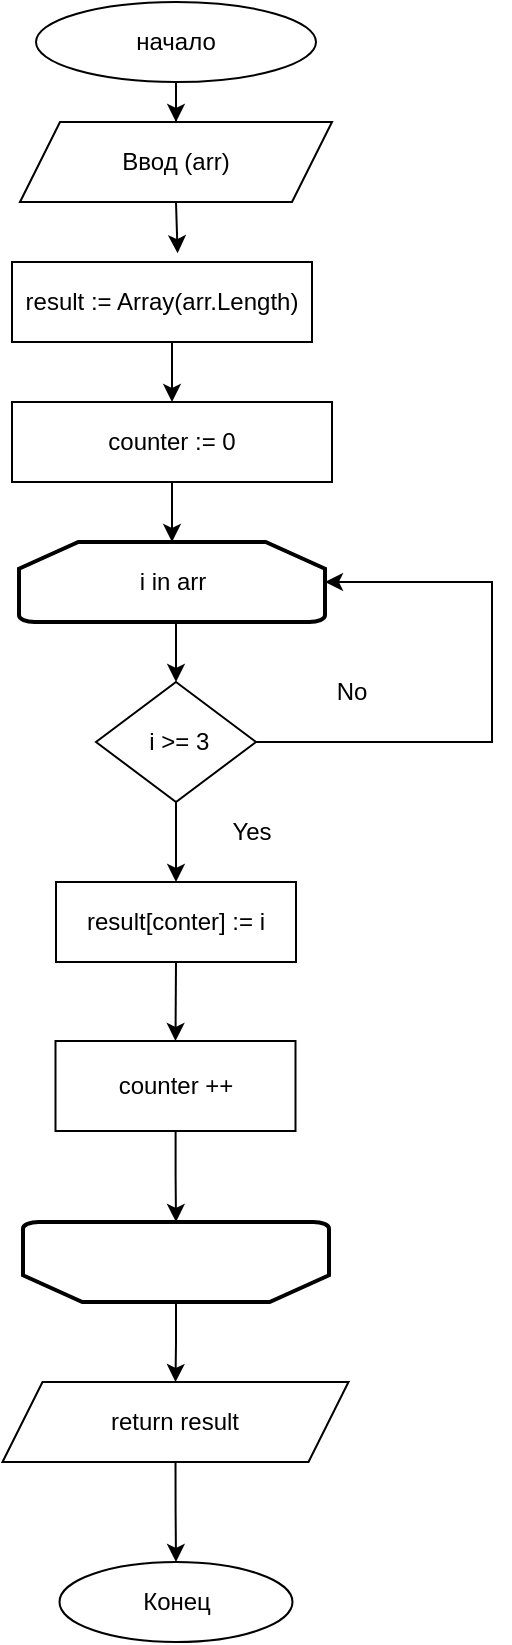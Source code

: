 <mxfile version="20.2.3" type="device"><diagram id="sw0xcWU6u6XZ0uejq2U3" name="Страница 1"><mxGraphModel dx="1036" dy="649" grid="1" gridSize="10" guides="1" tooltips="1" connect="1" arrows="1" fold="1" page="1" pageScale="1" pageWidth="827" pageHeight="1169" math="0" shadow="0"><root><mxCell id="0"/><mxCell id="1" parent="0"/><mxCell id="JsZaLrrzTh_sifItF1cj-15" value="" style="edgeStyle=orthogonalEdgeStyle;rounded=0;orthogonalLoop=1;jettySize=auto;html=1;" edge="1" parent="1" source="JsZaLrrzTh_sifItF1cj-1" target="JsZaLrrzTh_sifItF1cj-3"><mxGeometry relative="1" as="geometry"/></mxCell><mxCell id="JsZaLrrzTh_sifItF1cj-1" value="начало" style="ellipse;whiteSpace=wrap;html=1;" vertex="1" parent="1"><mxGeometry x="362" y="20" width="140" height="40" as="geometry"/></mxCell><mxCell id="JsZaLrrzTh_sifItF1cj-21" style="edgeStyle=orthogonalEdgeStyle;rounded=0;orthogonalLoop=1;jettySize=auto;html=1;exitX=0.5;exitY=1;exitDx=0;exitDy=0;entryX=0.5;entryY=0;entryDx=0;entryDy=0;" edge="1" parent="1" source="JsZaLrrzTh_sifItF1cj-2" target="JsZaLrrzTh_sifItF1cj-4"><mxGeometry relative="1" as="geometry"/></mxCell><mxCell id="JsZaLrrzTh_sifItF1cj-2" value="result := Array(arr.Length)" style="whiteSpace=wrap;html=1;" vertex="1" parent="1"><mxGeometry x="350" y="150" width="150" height="40" as="geometry"/></mxCell><mxCell id="JsZaLrrzTh_sifItF1cj-20" style="edgeStyle=orthogonalEdgeStyle;rounded=0;orthogonalLoop=1;jettySize=auto;html=1;exitX=0.5;exitY=1;exitDx=0;exitDy=0;entryX=0.552;entryY=-0.11;entryDx=0;entryDy=0;entryPerimeter=0;" edge="1" parent="1" source="JsZaLrrzTh_sifItF1cj-3" target="JsZaLrrzTh_sifItF1cj-2"><mxGeometry relative="1" as="geometry"/></mxCell><mxCell id="JsZaLrrzTh_sifItF1cj-3" value="Ввод (arr)" style="shape=parallelogram;perimeter=parallelogramPerimeter;whiteSpace=wrap;html=1;fixedSize=1;" vertex="1" parent="1"><mxGeometry x="354" y="80" width="156" height="40" as="geometry"/></mxCell><mxCell id="JsZaLrrzTh_sifItF1cj-22" style="edgeStyle=orthogonalEdgeStyle;rounded=0;orthogonalLoop=1;jettySize=auto;html=1;exitX=0.5;exitY=1;exitDx=0;exitDy=0;entryX=0.5;entryY=0;entryDx=0;entryDy=0;entryPerimeter=0;" edge="1" parent="1" source="JsZaLrrzTh_sifItF1cj-4" target="JsZaLrrzTh_sifItF1cj-6"><mxGeometry relative="1" as="geometry"/></mxCell><mxCell id="JsZaLrrzTh_sifItF1cj-4" value="counter := 0" style="whiteSpace=wrap;html=1;" vertex="1" parent="1"><mxGeometry x="350" y="220" width="160" height="40" as="geometry"/></mxCell><mxCell id="JsZaLrrzTh_sifItF1cj-23" style="edgeStyle=orthogonalEdgeStyle;rounded=0;orthogonalLoop=1;jettySize=auto;html=1;exitX=0.5;exitY=1;exitDx=0;exitDy=0;exitPerimeter=0;entryX=0.5;entryY=0;entryDx=0;entryDy=0;" edge="1" parent="1" source="JsZaLrrzTh_sifItF1cj-6" target="JsZaLrrzTh_sifItF1cj-7"><mxGeometry relative="1" as="geometry"/></mxCell><mxCell id="JsZaLrrzTh_sifItF1cj-6" value="i in arr" style="strokeWidth=2;html=1;shape=mxgraph.flowchart.loop_limit;whiteSpace=wrap;" vertex="1" parent="1"><mxGeometry x="353.5" y="290" width="153" height="40" as="geometry"/></mxCell><mxCell id="JsZaLrrzTh_sifItF1cj-24" style="edgeStyle=orthogonalEdgeStyle;rounded=0;orthogonalLoop=1;jettySize=auto;html=1;exitX=1;exitY=0.5;exitDx=0;exitDy=0;entryX=1;entryY=0.5;entryDx=0;entryDy=0;entryPerimeter=0;" edge="1" parent="1" source="JsZaLrrzTh_sifItF1cj-7" target="JsZaLrrzTh_sifItF1cj-6"><mxGeometry relative="1" as="geometry"><Array as="points"><mxPoint x="590" y="390"/><mxPoint x="590" y="310"/></Array></mxGeometry></mxCell><mxCell id="JsZaLrrzTh_sifItF1cj-25" style="edgeStyle=orthogonalEdgeStyle;rounded=0;orthogonalLoop=1;jettySize=auto;html=1;exitX=0.5;exitY=1;exitDx=0;exitDy=0;entryX=0.5;entryY=0;entryDx=0;entryDy=0;" edge="1" parent="1" source="JsZaLrrzTh_sifItF1cj-7" target="JsZaLrrzTh_sifItF1cj-8"><mxGeometry relative="1" as="geometry"/></mxCell><mxCell id="JsZaLrrzTh_sifItF1cj-7" value="&amp;nbsp;i &amp;gt;= 3" style="rhombus;whiteSpace=wrap;html=1;" vertex="1" parent="1"><mxGeometry x="392" y="360" width="80" height="60" as="geometry"/></mxCell><mxCell id="JsZaLrrzTh_sifItF1cj-30" style="edgeStyle=orthogonalEdgeStyle;rounded=0;orthogonalLoop=1;jettySize=auto;html=1;exitX=0.5;exitY=1;exitDx=0;exitDy=0;entryX=0.5;entryY=0;entryDx=0;entryDy=0;" edge="1" parent="1" source="JsZaLrrzTh_sifItF1cj-8" target="JsZaLrrzTh_sifItF1cj-9"><mxGeometry relative="1" as="geometry"/></mxCell><mxCell id="JsZaLrrzTh_sifItF1cj-8" value="result[conter] := i" style="rounded=0;whiteSpace=wrap;html=1;" vertex="1" parent="1"><mxGeometry x="372" y="460" width="120" height="40" as="geometry"/></mxCell><mxCell id="JsZaLrrzTh_sifItF1cj-31" style="edgeStyle=orthogonalEdgeStyle;rounded=0;orthogonalLoop=1;jettySize=auto;html=1;entryX=0.5;entryY=1;entryDx=0;entryDy=0;entryPerimeter=0;" edge="1" parent="1" source="JsZaLrrzTh_sifItF1cj-9" target="JsZaLrrzTh_sifItF1cj-13"><mxGeometry relative="1" as="geometry"/></mxCell><mxCell id="JsZaLrrzTh_sifItF1cj-9" value="counter ++" style="rounded=0;whiteSpace=wrap;html=1;" vertex="1" parent="1"><mxGeometry x="371.75" y="539.5" width="120" height="45" as="geometry"/></mxCell><mxCell id="JsZaLrrzTh_sifItF1cj-34" style="edgeStyle=orthogonalEdgeStyle;rounded=0;orthogonalLoop=1;jettySize=auto;html=1;exitX=0.5;exitY=1;exitDx=0;exitDy=0;entryX=0.5;entryY=0;entryDx=0;entryDy=0;" edge="1" parent="1" source="JsZaLrrzTh_sifItF1cj-11" target="JsZaLrrzTh_sifItF1cj-12"><mxGeometry relative="1" as="geometry"/></mxCell><mxCell id="JsZaLrrzTh_sifItF1cj-11" value="return result" style="shape=parallelogram;perimeter=parallelogramPerimeter;whiteSpace=wrap;html=1;fixedSize=1;" vertex="1" parent="1"><mxGeometry x="345.25" y="710" width="173" height="40" as="geometry"/></mxCell><mxCell id="JsZaLrrzTh_sifItF1cj-12" value="Конец" style="ellipse;whiteSpace=wrap;html=1;" vertex="1" parent="1"><mxGeometry x="373.75" y="800" width="116.5" height="40" as="geometry"/></mxCell><mxCell id="JsZaLrrzTh_sifItF1cj-32" style="edgeStyle=orthogonalEdgeStyle;rounded=0;orthogonalLoop=1;jettySize=auto;html=1;exitX=0.5;exitY=0;exitDx=0;exitDy=0;exitPerimeter=0;entryX=0.5;entryY=0;entryDx=0;entryDy=0;" edge="1" parent="1" source="JsZaLrrzTh_sifItF1cj-13" target="JsZaLrrzTh_sifItF1cj-11"><mxGeometry relative="1" as="geometry"/></mxCell><mxCell id="JsZaLrrzTh_sifItF1cj-13" value="" style="strokeWidth=2;html=1;shape=mxgraph.flowchart.loop_limit;whiteSpace=wrap;rotation=-180;" vertex="1" parent="1"><mxGeometry x="355.5" y="630" width="153" height="40" as="geometry"/></mxCell><mxCell id="JsZaLrrzTh_sifItF1cj-35" value="Yes" style="text;html=1;strokeColor=none;fillColor=none;align=center;verticalAlign=middle;whiteSpace=wrap;rounded=0;" vertex="1" parent="1"><mxGeometry x="440" y="420" width="60" height="30" as="geometry"/></mxCell><mxCell id="JsZaLrrzTh_sifItF1cj-36" value="No" style="text;html=1;strokeColor=none;fillColor=none;align=center;verticalAlign=middle;whiteSpace=wrap;rounded=0;" vertex="1" parent="1"><mxGeometry x="490.25" y="350" width="60" height="30" as="geometry"/></mxCell></root></mxGraphModel></diagram></mxfile>
